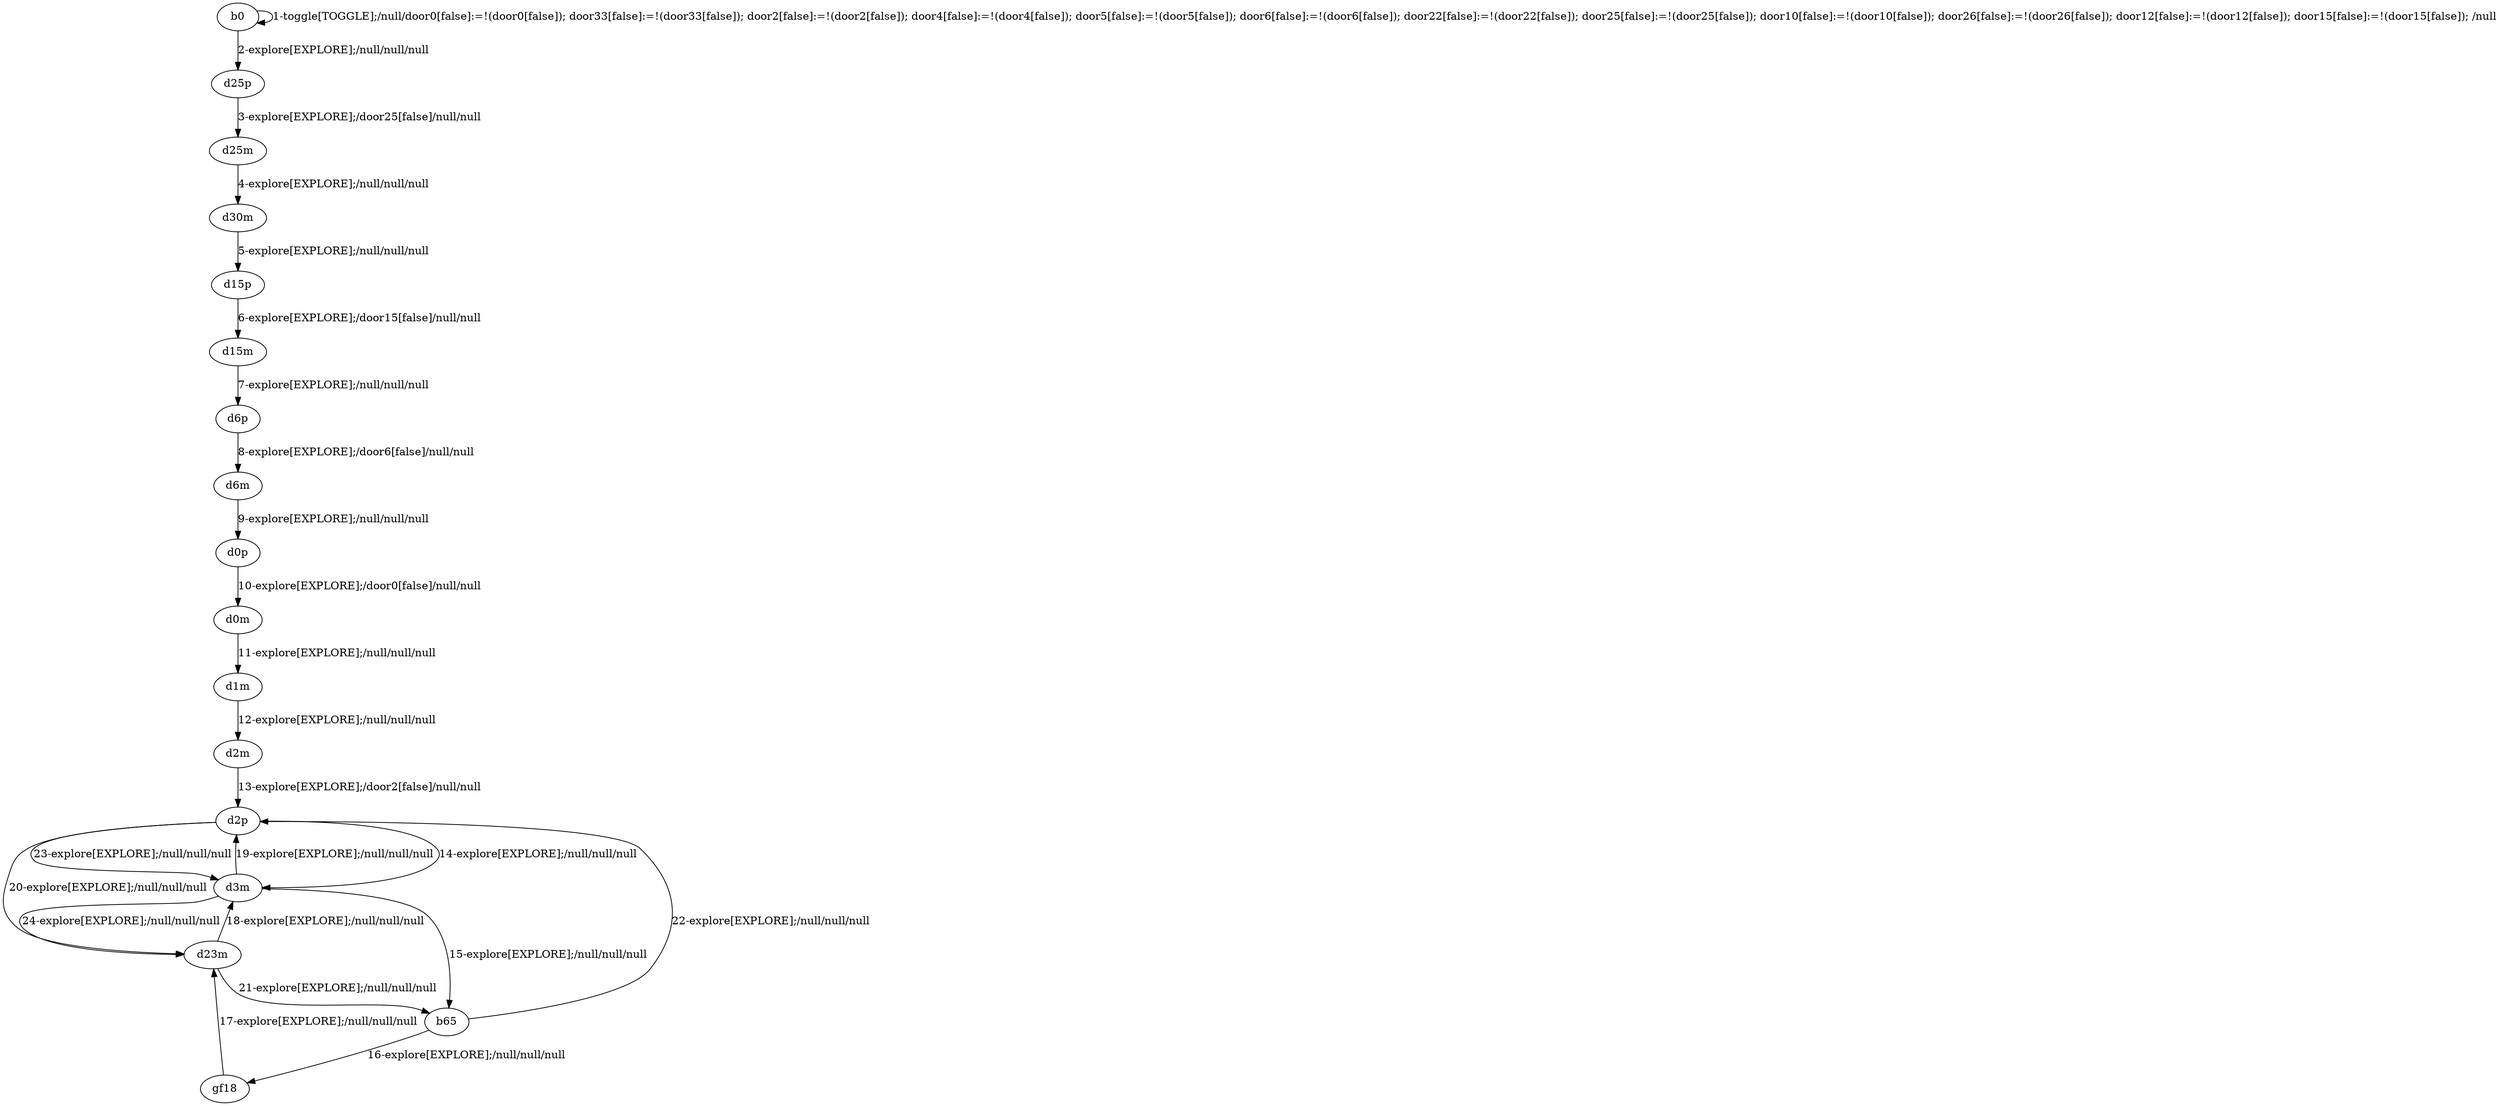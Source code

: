 # Total number of goals covered by this test: 1
# d3m --> d2p

digraph g {
"b0" -> "b0" [label = "1-toggle[TOGGLE];/null/door0[false]:=!(door0[false]); door33[false]:=!(door33[false]); door2[false]:=!(door2[false]); door4[false]:=!(door4[false]); door5[false]:=!(door5[false]); door6[false]:=!(door6[false]); door22[false]:=!(door22[false]); door25[false]:=!(door25[false]); door10[false]:=!(door10[false]); door26[false]:=!(door26[false]); door12[false]:=!(door12[false]); door15[false]:=!(door15[false]); /null"];
"b0" -> "d25p" [label = "2-explore[EXPLORE];/null/null/null"];
"d25p" -> "d25m" [label = "3-explore[EXPLORE];/door25[false]/null/null"];
"d25m" -> "d30m" [label = "4-explore[EXPLORE];/null/null/null"];
"d30m" -> "d15p" [label = "5-explore[EXPLORE];/null/null/null"];
"d15p" -> "d15m" [label = "6-explore[EXPLORE];/door15[false]/null/null"];
"d15m" -> "d6p" [label = "7-explore[EXPLORE];/null/null/null"];
"d6p" -> "d6m" [label = "8-explore[EXPLORE];/door6[false]/null/null"];
"d6m" -> "d0p" [label = "9-explore[EXPLORE];/null/null/null"];
"d0p" -> "d0m" [label = "10-explore[EXPLORE];/door0[false]/null/null"];
"d0m" -> "d1m" [label = "11-explore[EXPLORE];/null/null/null"];
"d1m" -> "d2m" [label = "12-explore[EXPLORE];/null/null/null"];
"d2m" -> "d2p" [label = "13-explore[EXPLORE];/door2[false]/null/null"];
"d2p" -> "d3m" [label = "14-explore[EXPLORE];/null/null/null"];
"d3m" -> "b65" [label = "15-explore[EXPLORE];/null/null/null"];
"b65" -> "gf18" [label = "16-explore[EXPLORE];/null/null/null"];
"gf18" -> "d23m" [label = "17-explore[EXPLORE];/null/null/null"];
"d23m" -> "d3m" [label = "18-explore[EXPLORE];/null/null/null"];
"d3m" -> "d2p" [label = "19-explore[EXPLORE];/null/null/null"];
"d2p" -> "d23m" [label = "20-explore[EXPLORE];/null/null/null"];
"d23m" -> "b65" [label = "21-explore[EXPLORE];/null/null/null"];
"b65" -> "d2p" [label = "22-explore[EXPLORE];/null/null/null"];
"d2p" -> "d3m" [label = "23-explore[EXPLORE];/null/null/null"];
"d3m" -> "d23m" [label = "24-explore[EXPLORE];/null/null/null"];
}